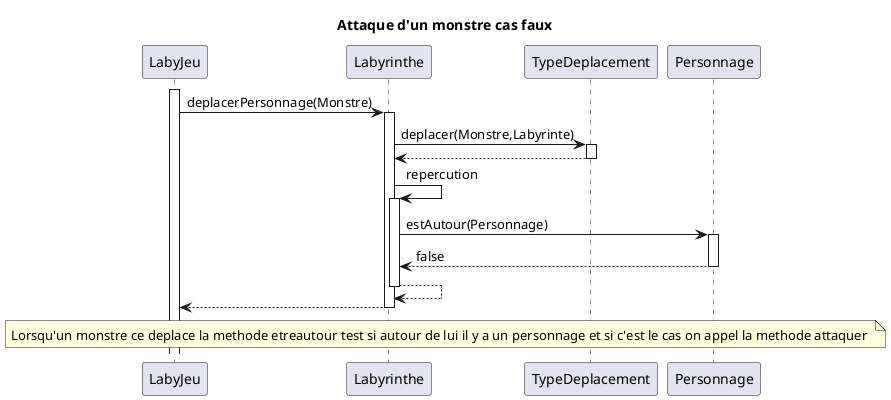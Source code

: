 @startuml
activate LabyJeu
title : Attaque d'un monstre cas faux
LabyJeu -> Labyrinthe : deplacerPersonnage(Monstre)
activate Labyrinthe
Labyrinthe -> TypeDeplacement : deplacer(Monstre,Labyrinte)
activate TypeDeplacement
TypeDeplacement --> Labyrinthe
deactivate TypeDeplacement
Labyrinthe -> Labyrinthe : repercution
activate Labyrinthe

Labyrinthe -> Personnage : estAutour(Personnage)
activate Personnage
Personnage --> Labyrinthe : false
deactivate Personnage
Labyrinthe --> Labyrinthe

deactivate Labyrinthe
return
note across
Lorsqu'un monstre ce deplace la methode etreautour test si autour de lui il y a un personnage et si c'est le cas on appel la methode attaquer 
end note
@enduml